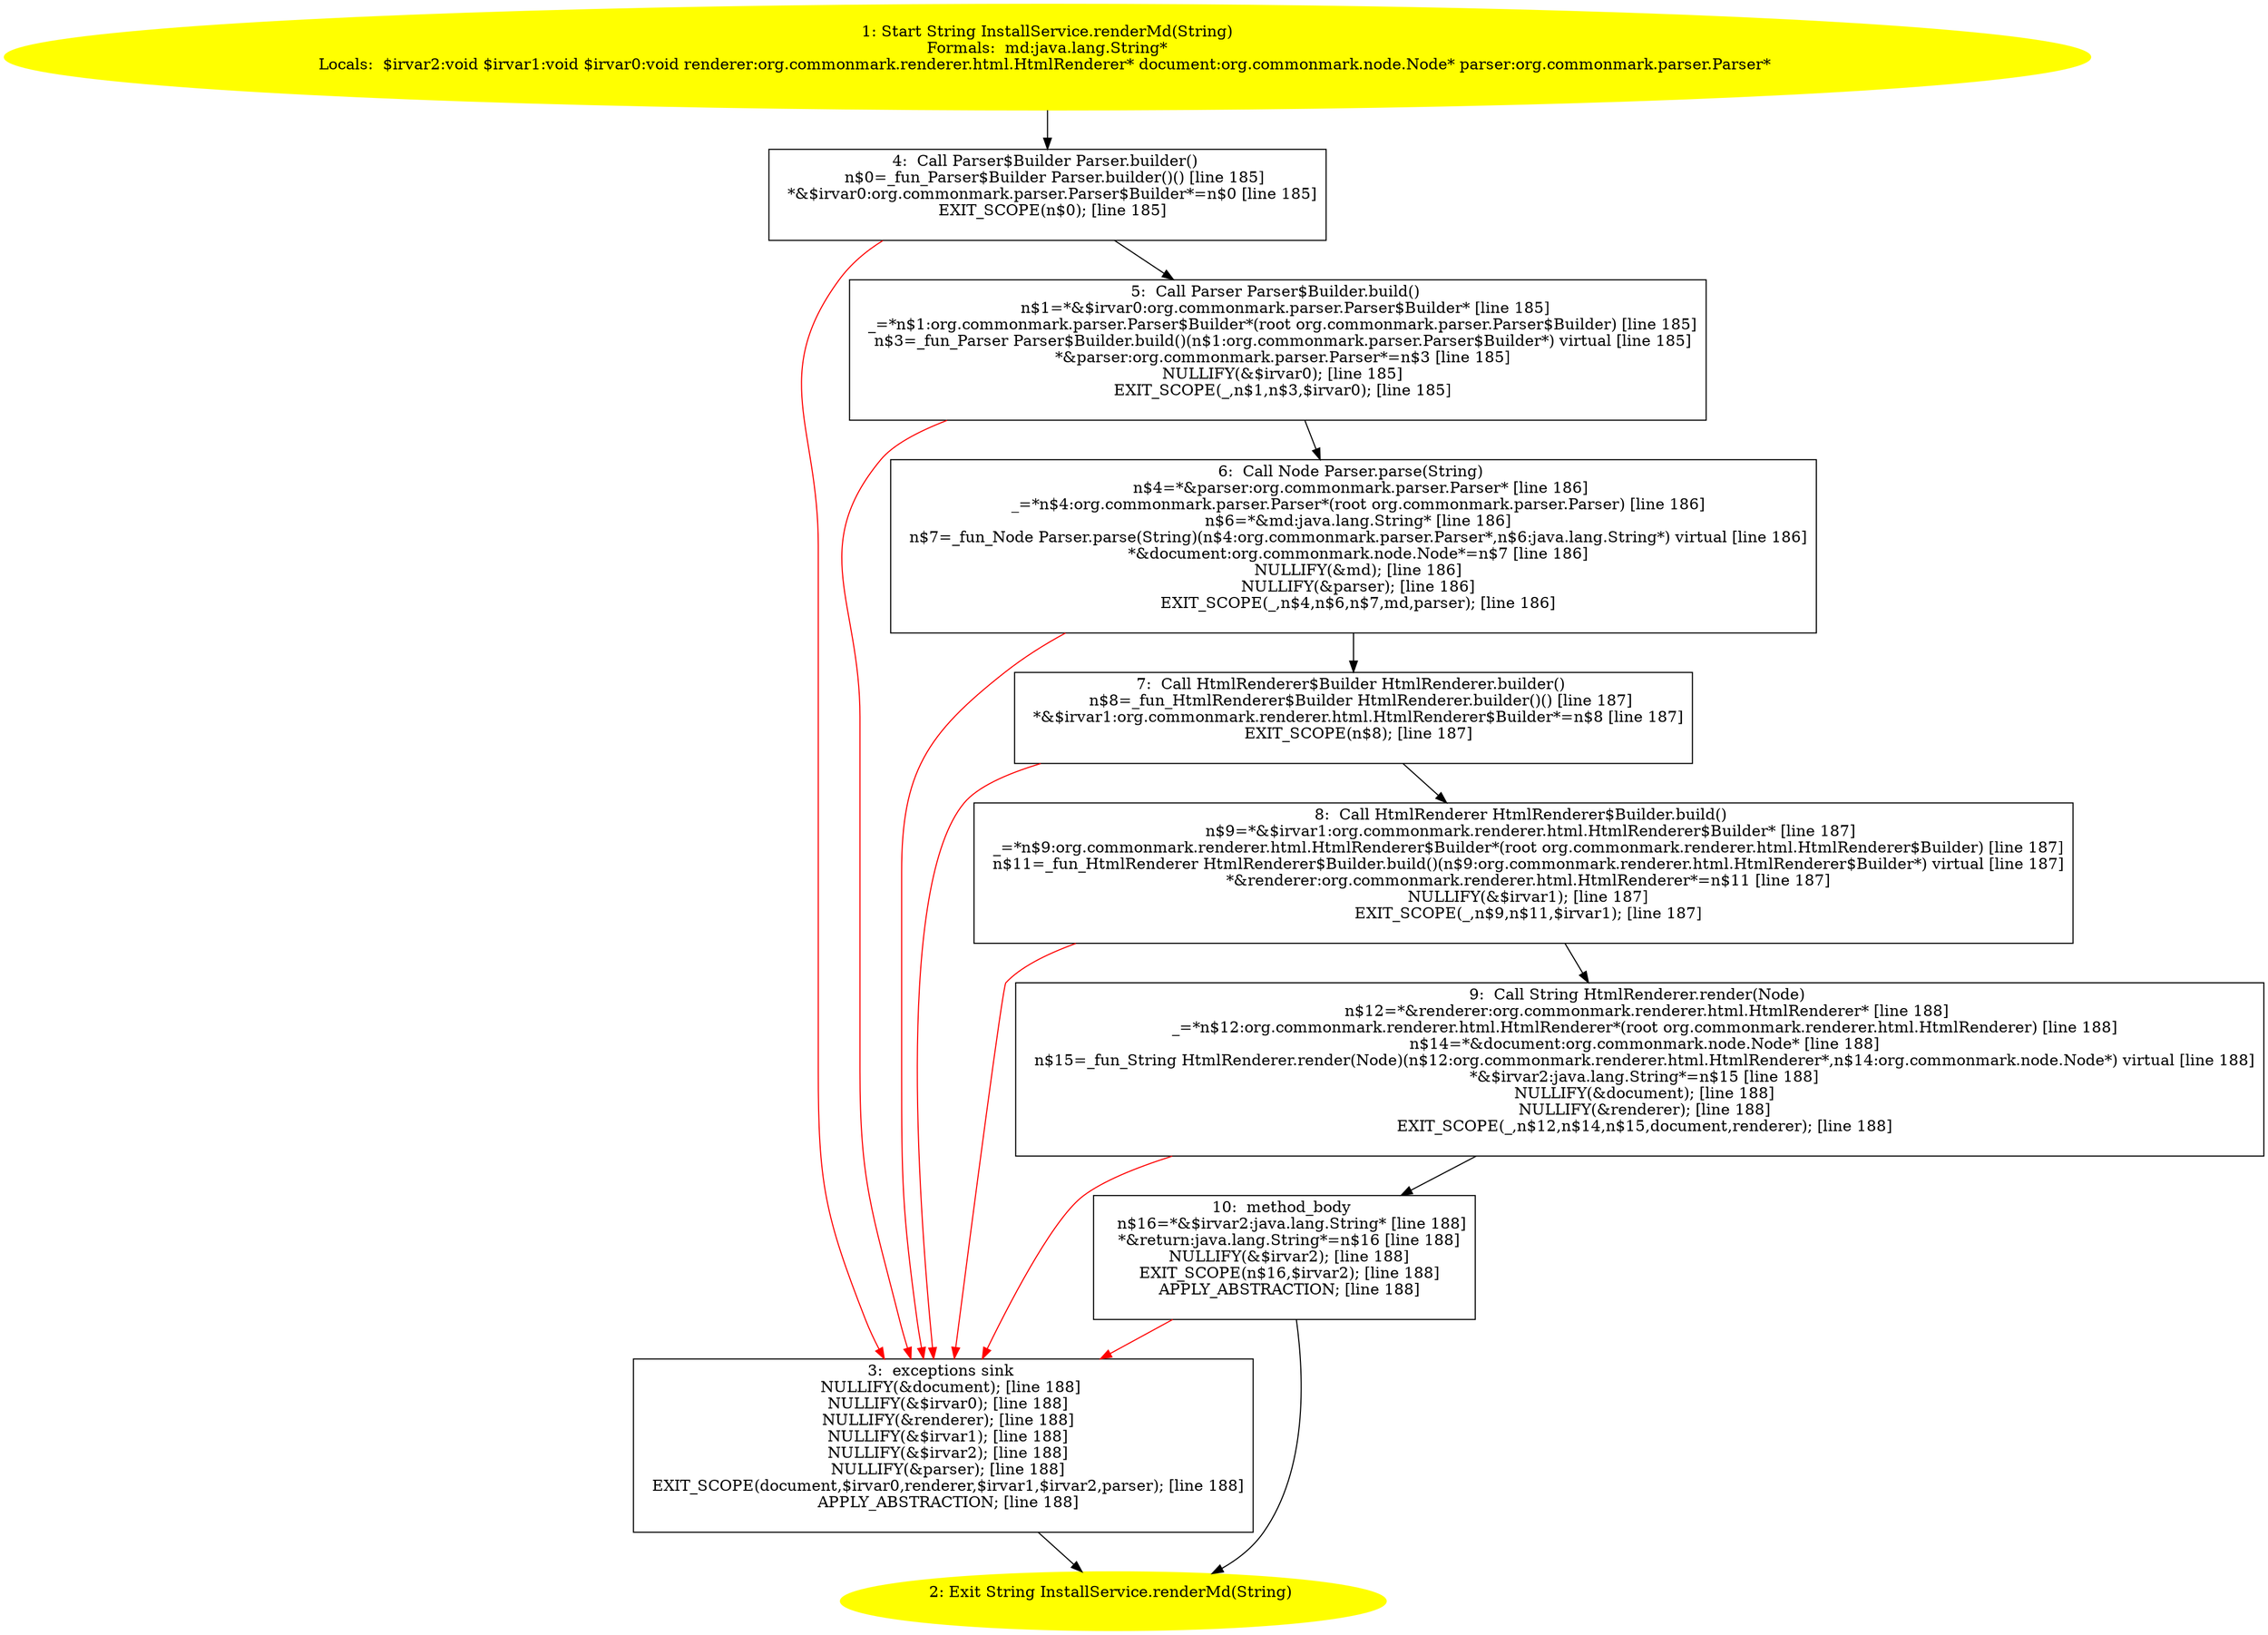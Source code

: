 /* @generated */
digraph cfg {
"com.zrlog.service.InstallService.renderMd(java.lang.String):java.lang.String.c3a7d1b50bb64d2f0391414f16e843ac_1" [label="1: Start String InstallService.renderMd(String)\nFormals:  md:java.lang.String*\nLocals:  $irvar2:void $irvar1:void $irvar0:void renderer:org.commonmark.renderer.html.HtmlRenderer* document:org.commonmark.node.Node* parser:org.commonmark.parser.Parser* \n  " color=yellow style=filled]
	

	 "com.zrlog.service.InstallService.renderMd(java.lang.String):java.lang.String.c3a7d1b50bb64d2f0391414f16e843ac_1" -> "com.zrlog.service.InstallService.renderMd(java.lang.String):java.lang.String.c3a7d1b50bb64d2f0391414f16e843ac_4" ;
"com.zrlog.service.InstallService.renderMd(java.lang.String):java.lang.String.c3a7d1b50bb64d2f0391414f16e843ac_2" [label="2: Exit String InstallService.renderMd(String) \n  " color=yellow style=filled]
	

"com.zrlog.service.InstallService.renderMd(java.lang.String):java.lang.String.c3a7d1b50bb64d2f0391414f16e843ac_3" [label="3:  exceptions sink \n   NULLIFY(&document); [line 188]\n  NULLIFY(&$irvar0); [line 188]\n  NULLIFY(&renderer); [line 188]\n  NULLIFY(&$irvar1); [line 188]\n  NULLIFY(&$irvar2); [line 188]\n  NULLIFY(&parser); [line 188]\n  EXIT_SCOPE(document,$irvar0,renderer,$irvar1,$irvar2,parser); [line 188]\n  APPLY_ABSTRACTION; [line 188]\n " shape="box"]
	

	 "com.zrlog.service.InstallService.renderMd(java.lang.String):java.lang.String.c3a7d1b50bb64d2f0391414f16e843ac_3" -> "com.zrlog.service.InstallService.renderMd(java.lang.String):java.lang.String.c3a7d1b50bb64d2f0391414f16e843ac_2" ;
"com.zrlog.service.InstallService.renderMd(java.lang.String):java.lang.String.c3a7d1b50bb64d2f0391414f16e843ac_4" [label="4:  Call Parser$Builder Parser.builder() \n   n$0=_fun_Parser$Builder Parser.builder()() [line 185]\n  *&$irvar0:org.commonmark.parser.Parser$Builder*=n$0 [line 185]\n  EXIT_SCOPE(n$0); [line 185]\n " shape="box"]
	

	 "com.zrlog.service.InstallService.renderMd(java.lang.String):java.lang.String.c3a7d1b50bb64d2f0391414f16e843ac_4" -> "com.zrlog.service.InstallService.renderMd(java.lang.String):java.lang.String.c3a7d1b50bb64d2f0391414f16e843ac_5" ;
	 "com.zrlog.service.InstallService.renderMd(java.lang.String):java.lang.String.c3a7d1b50bb64d2f0391414f16e843ac_4" -> "com.zrlog.service.InstallService.renderMd(java.lang.String):java.lang.String.c3a7d1b50bb64d2f0391414f16e843ac_3" [color="red" ];
"com.zrlog.service.InstallService.renderMd(java.lang.String):java.lang.String.c3a7d1b50bb64d2f0391414f16e843ac_5" [label="5:  Call Parser Parser$Builder.build() \n   n$1=*&$irvar0:org.commonmark.parser.Parser$Builder* [line 185]\n  _=*n$1:org.commonmark.parser.Parser$Builder*(root org.commonmark.parser.Parser$Builder) [line 185]\n  n$3=_fun_Parser Parser$Builder.build()(n$1:org.commonmark.parser.Parser$Builder*) virtual [line 185]\n  *&parser:org.commonmark.parser.Parser*=n$3 [line 185]\n  NULLIFY(&$irvar0); [line 185]\n  EXIT_SCOPE(_,n$1,n$3,$irvar0); [line 185]\n " shape="box"]
	

	 "com.zrlog.service.InstallService.renderMd(java.lang.String):java.lang.String.c3a7d1b50bb64d2f0391414f16e843ac_5" -> "com.zrlog.service.InstallService.renderMd(java.lang.String):java.lang.String.c3a7d1b50bb64d2f0391414f16e843ac_6" ;
	 "com.zrlog.service.InstallService.renderMd(java.lang.String):java.lang.String.c3a7d1b50bb64d2f0391414f16e843ac_5" -> "com.zrlog.service.InstallService.renderMd(java.lang.String):java.lang.String.c3a7d1b50bb64d2f0391414f16e843ac_3" [color="red" ];
"com.zrlog.service.InstallService.renderMd(java.lang.String):java.lang.String.c3a7d1b50bb64d2f0391414f16e843ac_6" [label="6:  Call Node Parser.parse(String) \n   n$4=*&parser:org.commonmark.parser.Parser* [line 186]\n  _=*n$4:org.commonmark.parser.Parser*(root org.commonmark.parser.Parser) [line 186]\n  n$6=*&md:java.lang.String* [line 186]\n  n$7=_fun_Node Parser.parse(String)(n$4:org.commonmark.parser.Parser*,n$6:java.lang.String*) virtual [line 186]\n  *&document:org.commonmark.node.Node*=n$7 [line 186]\n  NULLIFY(&md); [line 186]\n  NULLIFY(&parser); [line 186]\n  EXIT_SCOPE(_,n$4,n$6,n$7,md,parser); [line 186]\n " shape="box"]
	

	 "com.zrlog.service.InstallService.renderMd(java.lang.String):java.lang.String.c3a7d1b50bb64d2f0391414f16e843ac_6" -> "com.zrlog.service.InstallService.renderMd(java.lang.String):java.lang.String.c3a7d1b50bb64d2f0391414f16e843ac_7" ;
	 "com.zrlog.service.InstallService.renderMd(java.lang.String):java.lang.String.c3a7d1b50bb64d2f0391414f16e843ac_6" -> "com.zrlog.service.InstallService.renderMd(java.lang.String):java.lang.String.c3a7d1b50bb64d2f0391414f16e843ac_3" [color="red" ];
"com.zrlog.service.InstallService.renderMd(java.lang.String):java.lang.String.c3a7d1b50bb64d2f0391414f16e843ac_7" [label="7:  Call HtmlRenderer$Builder HtmlRenderer.builder() \n   n$8=_fun_HtmlRenderer$Builder HtmlRenderer.builder()() [line 187]\n  *&$irvar1:org.commonmark.renderer.html.HtmlRenderer$Builder*=n$8 [line 187]\n  EXIT_SCOPE(n$8); [line 187]\n " shape="box"]
	

	 "com.zrlog.service.InstallService.renderMd(java.lang.String):java.lang.String.c3a7d1b50bb64d2f0391414f16e843ac_7" -> "com.zrlog.service.InstallService.renderMd(java.lang.String):java.lang.String.c3a7d1b50bb64d2f0391414f16e843ac_8" ;
	 "com.zrlog.service.InstallService.renderMd(java.lang.String):java.lang.String.c3a7d1b50bb64d2f0391414f16e843ac_7" -> "com.zrlog.service.InstallService.renderMd(java.lang.String):java.lang.String.c3a7d1b50bb64d2f0391414f16e843ac_3" [color="red" ];
"com.zrlog.service.InstallService.renderMd(java.lang.String):java.lang.String.c3a7d1b50bb64d2f0391414f16e843ac_8" [label="8:  Call HtmlRenderer HtmlRenderer$Builder.build() \n   n$9=*&$irvar1:org.commonmark.renderer.html.HtmlRenderer$Builder* [line 187]\n  _=*n$9:org.commonmark.renderer.html.HtmlRenderer$Builder*(root org.commonmark.renderer.html.HtmlRenderer$Builder) [line 187]\n  n$11=_fun_HtmlRenderer HtmlRenderer$Builder.build()(n$9:org.commonmark.renderer.html.HtmlRenderer$Builder*) virtual [line 187]\n  *&renderer:org.commonmark.renderer.html.HtmlRenderer*=n$11 [line 187]\n  NULLIFY(&$irvar1); [line 187]\n  EXIT_SCOPE(_,n$9,n$11,$irvar1); [line 187]\n " shape="box"]
	

	 "com.zrlog.service.InstallService.renderMd(java.lang.String):java.lang.String.c3a7d1b50bb64d2f0391414f16e843ac_8" -> "com.zrlog.service.InstallService.renderMd(java.lang.String):java.lang.String.c3a7d1b50bb64d2f0391414f16e843ac_9" ;
	 "com.zrlog.service.InstallService.renderMd(java.lang.String):java.lang.String.c3a7d1b50bb64d2f0391414f16e843ac_8" -> "com.zrlog.service.InstallService.renderMd(java.lang.String):java.lang.String.c3a7d1b50bb64d2f0391414f16e843ac_3" [color="red" ];
"com.zrlog.service.InstallService.renderMd(java.lang.String):java.lang.String.c3a7d1b50bb64d2f0391414f16e843ac_9" [label="9:  Call String HtmlRenderer.render(Node) \n   n$12=*&renderer:org.commonmark.renderer.html.HtmlRenderer* [line 188]\n  _=*n$12:org.commonmark.renderer.html.HtmlRenderer*(root org.commonmark.renderer.html.HtmlRenderer) [line 188]\n  n$14=*&document:org.commonmark.node.Node* [line 188]\n  n$15=_fun_String HtmlRenderer.render(Node)(n$12:org.commonmark.renderer.html.HtmlRenderer*,n$14:org.commonmark.node.Node*) virtual [line 188]\n  *&$irvar2:java.lang.String*=n$15 [line 188]\n  NULLIFY(&document); [line 188]\n  NULLIFY(&renderer); [line 188]\n  EXIT_SCOPE(_,n$12,n$14,n$15,document,renderer); [line 188]\n " shape="box"]
	

	 "com.zrlog.service.InstallService.renderMd(java.lang.String):java.lang.String.c3a7d1b50bb64d2f0391414f16e843ac_9" -> "com.zrlog.service.InstallService.renderMd(java.lang.String):java.lang.String.c3a7d1b50bb64d2f0391414f16e843ac_10" ;
	 "com.zrlog.service.InstallService.renderMd(java.lang.String):java.lang.String.c3a7d1b50bb64d2f0391414f16e843ac_9" -> "com.zrlog.service.InstallService.renderMd(java.lang.String):java.lang.String.c3a7d1b50bb64d2f0391414f16e843ac_3" [color="red" ];
"com.zrlog.service.InstallService.renderMd(java.lang.String):java.lang.String.c3a7d1b50bb64d2f0391414f16e843ac_10" [label="10:  method_body \n   n$16=*&$irvar2:java.lang.String* [line 188]\n  *&return:java.lang.String*=n$16 [line 188]\n  NULLIFY(&$irvar2); [line 188]\n  EXIT_SCOPE(n$16,$irvar2); [line 188]\n  APPLY_ABSTRACTION; [line 188]\n " shape="box"]
	

	 "com.zrlog.service.InstallService.renderMd(java.lang.String):java.lang.String.c3a7d1b50bb64d2f0391414f16e843ac_10" -> "com.zrlog.service.InstallService.renderMd(java.lang.String):java.lang.String.c3a7d1b50bb64d2f0391414f16e843ac_2" ;
	 "com.zrlog.service.InstallService.renderMd(java.lang.String):java.lang.String.c3a7d1b50bb64d2f0391414f16e843ac_10" -> "com.zrlog.service.InstallService.renderMd(java.lang.String):java.lang.String.c3a7d1b50bb64d2f0391414f16e843ac_3" [color="red" ];
}
